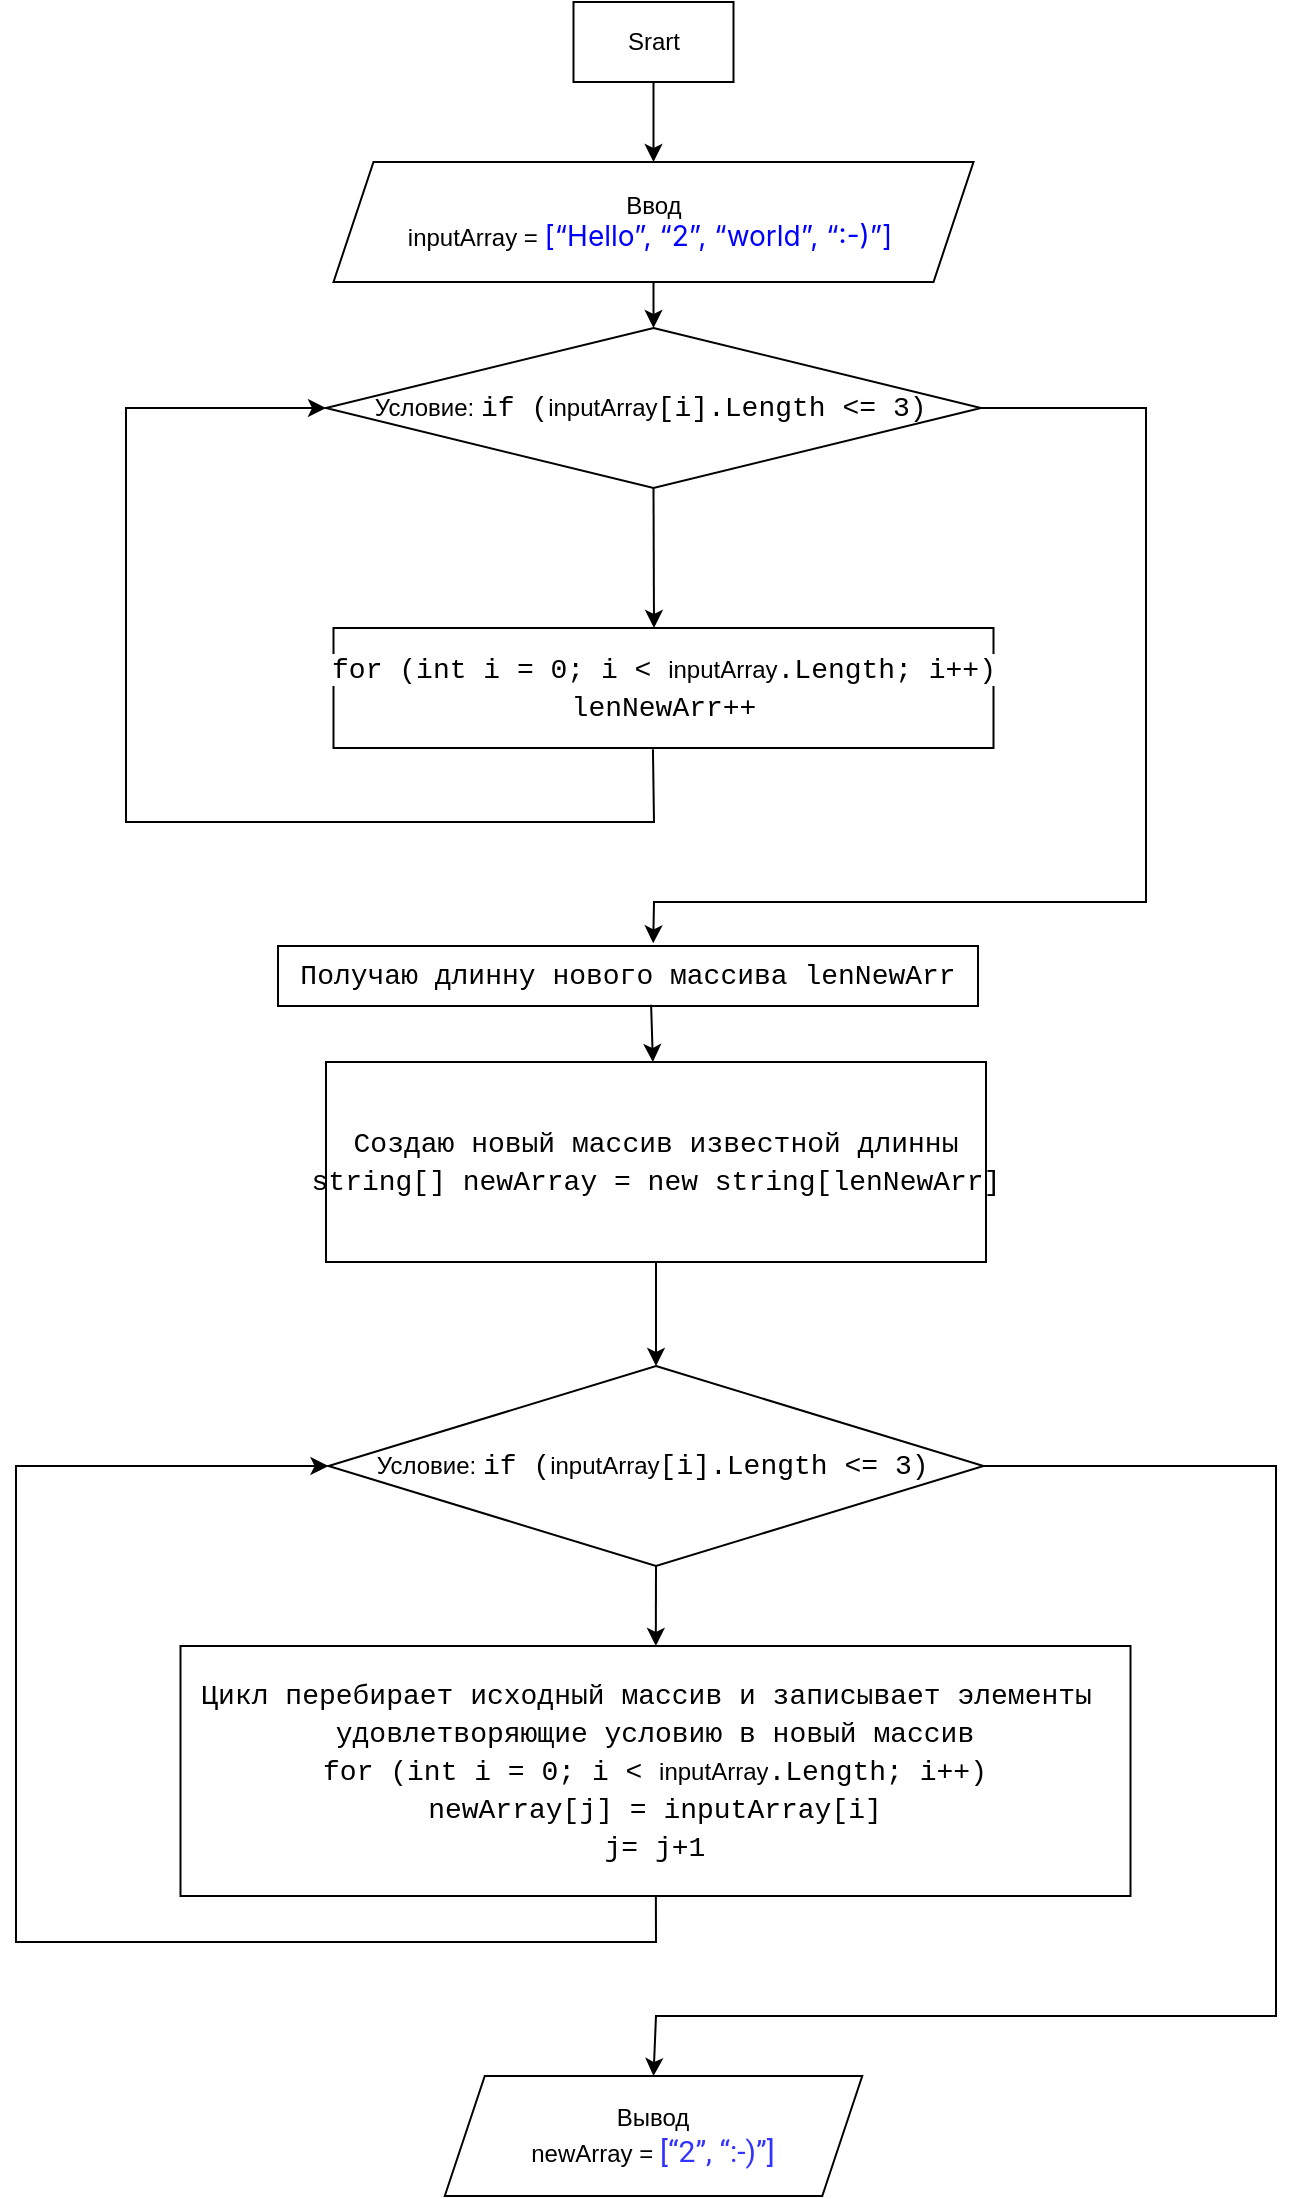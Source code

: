 <mxfile version="24.1.0" type="device">
  <diagram id="C5RBs43oDa-KdzZeNtuy" name="Page-1">
    <mxGraphModel dx="2607" dy="1535" grid="1" gridSize="10" guides="1" tooltips="1" connect="1" arrows="1" fold="1" page="1" pageScale="1" pageWidth="827" pageHeight="1169" math="0" shadow="0">
      <root>
        <mxCell id="WIyWlLk6GJQsqaUBKTNV-0" />
        <mxCell id="WIyWlLk6GJQsqaUBKTNV-1" parent="WIyWlLk6GJQsqaUBKTNV-0" />
        <mxCell id="BPMNUvIE3w2qyrpTZupS-1" value="Srart" style="rounded=0;whiteSpace=wrap;html=1;" vertex="1" parent="WIyWlLk6GJQsqaUBKTNV-1">
          <mxGeometry x="398.75" y="20" width="80" height="40" as="geometry" />
        </mxCell>
        <mxCell id="BPMNUvIE3w2qyrpTZupS-3" value="&lt;div&gt;Условие:&amp;nbsp;&lt;span style=&quot;font-family: Consolas, &amp;quot;Courier New&amp;quot;, monospace; font-size: 14px; white-space: pre;&quot;&gt;if&lt;/span&gt;&lt;span style=&quot;font-family: Consolas, &amp;quot;Courier New&amp;quot;, monospace; font-size: 14px; white-space: pre;&quot;&gt; (&lt;/span&gt;inputArray&lt;span style=&quot;font-family: Consolas, &amp;quot;Courier New&amp;quot;, monospace; font-size: 14px; white-space: pre;&quot;&gt;[&lt;/span&gt;&lt;span style=&quot;font-family: Consolas, &amp;quot;Courier New&amp;quot;, monospace; font-size: 14px; white-space: pre;&quot;&gt;i&lt;/span&gt;&lt;span style=&quot;font-family: Consolas, &amp;quot;Courier New&amp;quot;, monospace; font-size: 14px; white-space: pre;&quot;&gt;]&lt;/span&gt;&lt;span style=&quot;font-family: Consolas, &amp;quot;Courier New&amp;quot;, monospace; font-size: 14px; white-space: pre;&quot;&gt;.&lt;/span&gt;&lt;span style=&quot;font-family: Consolas, &amp;quot;Courier New&amp;quot;, monospace; font-size: 14px; white-space: pre;&quot;&gt;Length&lt;/span&gt;&lt;span style=&quot;font-family: Consolas, &amp;quot;Courier New&amp;quot;, monospace; font-size: 14px; white-space: pre;&quot;&gt; &lt;/span&gt;&lt;span style=&quot;font-family: Consolas, &amp;quot;Courier New&amp;quot;, monospace; font-size: 14px; white-space: pre;&quot;&gt;&amp;lt;=&lt;/span&gt;&lt;span style=&quot;font-family: Consolas, &amp;quot;Courier New&amp;quot;, monospace; font-size: 14px; white-space: pre;&quot;&gt; &lt;/span&gt;&lt;span style=&quot;font-family: Consolas, &amp;quot;Courier New&amp;quot;, monospace; font-size: 14px; white-space: pre;&quot;&gt;3&lt;/span&gt;&lt;span style=&quot;font-family: Consolas, &amp;quot;Courier New&amp;quot;, monospace; font-size: 14px; white-space: pre;&quot;&gt;)&lt;/span&gt;&lt;span style=&quot;background-color: initial;&quot;&gt;&amp;nbsp;&lt;/span&gt;&lt;/div&gt;" style="rhombus;whiteSpace=wrap;html=1;" vertex="1" parent="WIyWlLk6GJQsqaUBKTNV-1">
          <mxGeometry x="275" y="183" width="327.5" height="80" as="geometry" />
        </mxCell>
        <mxCell id="BPMNUvIE3w2qyrpTZupS-5" value="&lt;div style=&quot;font-family: Consolas, &amp;quot;Courier New&amp;quot;, monospace; font-size: 14px; line-height: 19px; white-space: pre;&quot;&gt;&lt;span style=&quot;background-color: rgb(255, 255, 255);&quot;&gt;for (int i = 0; i &amp;lt; &lt;/span&gt;&lt;span style=&quot;font-family: Helvetica; font-size: 12px; white-space: normal;&quot;&gt;inputArray&lt;/span&gt;&lt;span style=&quot;background-color: rgb(255, 255, 255);&quot;&gt;.Length; i++)&lt;/span&gt;&lt;/div&gt;&lt;div style=&quot;font-family: Consolas, &amp;quot;Courier New&amp;quot;, monospace; font-size: 14px; line-height: 19px; white-space: pre;&quot;&gt;&lt;div style=&quot;line-height: 19px;&quot;&gt;&lt;span style=&quot;background-color: rgb(255, 255, 255);&quot;&gt;lenNewArr++&lt;/span&gt;&lt;/div&gt;&lt;/div&gt;" style="rounded=0;whiteSpace=wrap;html=1;" vertex="1" parent="WIyWlLk6GJQsqaUBKTNV-1">
          <mxGeometry x="278.75" y="333" width="330" height="60" as="geometry" />
        </mxCell>
        <mxCell id="BPMNUvIE3w2qyrpTZupS-6" value="" style="endArrow=classic;html=1;rounded=0;exitX=0.5;exitY=1;exitDx=0;exitDy=0;" edge="1" parent="WIyWlLk6GJQsqaUBKTNV-1" source="BPMNUvIE3w2qyrpTZupS-3">
          <mxGeometry width="50" height="50" relative="1" as="geometry">
            <mxPoint x="439" y="373" as="sourcePoint" />
            <mxPoint x="439" y="333" as="targetPoint" />
          </mxGeometry>
        </mxCell>
        <mxCell id="BPMNUvIE3w2qyrpTZupS-7" value="" style="endArrow=classic;html=1;rounded=0;exitX=0.484;exitY=1.011;exitDx=0;exitDy=0;exitPerimeter=0;" edge="1" parent="WIyWlLk6GJQsqaUBKTNV-1" source="BPMNUvIE3w2qyrpTZupS-5" target="BPMNUvIE3w2qyrpTZupS-3">
          <mxGeometry width="50" height="50" relative="1" as="geometry">
            <mxPoint x="438.14" y="251.86" as="sourcePoint" />
            <mxPoint x="275" y="83" as="targetPoint" />
            <Array as="points">
              <mxPoint x="439" y="430" />
              <mxPoint x="300" y="430" />
              <mxPoint x="175" y="430" />
              <mxPoint x="175" y="223" />
            </Array>
          </mxGeometry>
        </mxCell>
        <mxCell id="BPMNUvIE3w2qyrpTZupS-8" value="" style="endArrow=classic;html=1;rounded=0;exitX=1;exitY=0.5;exitDx=0;exitDy=0;entryX=0.536;entryY=-0.044;entryDx=0;entryDy=0;entryPerimeter=0;" edge="1" parent="WIyWlLk6GJQsqaUBKTNV-1" source="BPMNUvIE3w2qyrpTZupS-3" target="BPMNUvIE3w2qyrpTZupS-12">
          <mxGeometry width="50" height="50" relative="1" as="geometry">
            <mxPoint x="575" y="423" as="sourcePoint" />
            <mxPoint x="439" y="713" as="targetPoint" />
            <Array as="points">
              <mxPoint x="685" y="223" />
              <mxPoint x="685" y="470" />
              <mxPoint x="439" y="470" />
            </Array>
          </mxGeometry>
        </mxCell>
        <mxCell id="BPMNUvIE3w2qyrpTZupS-9" value="" style="endArrow=classic;html=1;rounded=0;exitX=0.5;exitY=1;exitDx=0;exitDy=0;entryX=0.5;entryY=0;entryDx=0;entryDy=0;" edge="1" parent="WIyWlLk6GJQsqaUBKTNV-1" source="BPMNUvIE3w2qyrpTZupS-10" target="BPMNUvIE3w2qyrpTZupS-3">
          <mxGeometry width="50" height="50" relative="1" as="geometry">
            <mxPoint x="438.75" y="180" as="sourcePoint" />
            <mxPoint x="605" y="240" as="targetPoint" />
          </mxGeometry>
        </mxCell>
        <mxCell id="BPMNUvIE3w2qyrpTZupS-10" value="&lt;div&gt;Ввод&lt;/div&gt;inputArray&amp;nbsp;=&amp;nbsp;&lt;span style=&quot;background-color: initial; font-family: -apple-system, BlinkMacSystemFont, &amp;quot;Segoe WPC&amp;quot;, &amp;quot;Segoe UI&amp;quot;, system-ui, Ubuntu, &amp;quot;Droid Sans&amp;quot;, sans-serif; font-size: 14px; text-align: start;&quot;&gt;&lt;font color=&quot;#0000ff&quot;&gt;[“Hello”, “2”, “world”, “:-)”]&lt;/font&gt;&lt;/span&gt;&lt;span style=&quot;background-color: initial; color: rgb(204, 204, 204); font-family: -apple-system, BlinkMacSystemFont, &amp;quot;Segoe WPC&amp;quot;, &amp;quot;Segoe UI&amp;quot;, system-ui, Ubuntu, &amp;quot;Droid Sans&amp;quot;, sans-serif; font-size: 14px; text-align: start;&quot;&gt;&amp;nbsp;&lt;/span&gt;" style="shape=parallelogram;perimeter=parallelogramPerimeter;whiteSpace=wrap;html=1;fixedSize=1;" vertex="1" parent="WIyWlLk6GJQsqaUBKTNV-1">
          <mxGeometry x="278.75" y="100" width="320" height="60" as="geometry" />
        </mxCell>
        <mxCell id="BPMNUvIE3w2qyrpTZupS-11" value="" style="endArrow=classic;html=1;rounded=0;exitX=0.5;exitY=1;exitDx=0;exitDy=0;entryX=0.5;entryY=0;entryDx=0;entryDy=0;" edge="1" parent="WIyWlLk6GJQsqaUBKTNV-1" source="BPMNUvIE3w2qyrpTZupS-1" target="BPMNUvIE3w2qyrpTZupS-10">
          <mxGeometry width="50" height="50" relative="1" as="geometry">
            <mxPoint x="415" y="110" as="sourcePoint" />
            <mxPoint x="555" y="70" as="targetPoint" />
          </mxGeometry>
        </mxCell>
        <mxCell id="BPMNUvIE3w2qyrpTZupS-12" value="&lt;span style=&quot;font-family: Consolas, &amp;quot;Courier New&amp;quot;, monospace; font-size: 14px; white-space: pre; background-color: rgb(255, 255, 255);&quot;&gt;Получаю длинну нового массива lenNewArr&lt;/span&gt;" style="rounded=0;whiteSpace=wrap;html=1;" vertex="1" parent="WIyWlLk6GJQsqaUBKTNV-1">
          <mxGeometry x="251" y="492" width="350" height="30" as="geometry" />
        </mxCell>
        <mxCell id="BPMNUvIE3w2qyrpTZupS-13" value="&lt;div&gt;Условие:&amp;nbsp;&lt;span style=&quot;font-family: Consolas, &amp;quot;Courier New&amp;quot;, monospace; font-size: 14px; white-space: pre;&quot;&gt;if&lt;/span&gt;&lt;span style=&quot;font-family: Consolas, &amp;quot;Courier New&amp;quot;, monospace; font-size: 14px; white-space: pre;&quot;&gt; (&lt;/span&gt;inputArray&lt;span style=&quot;font-family: Consolas, &amp;quot;Courier New&amp;quot;, monospace; font-size: 14px; white-space: pre;&quot;&gt;[&lt;/span&gt;&lt;span style=&quot;font-family: Consolas, &amp;quot;Courier New&amp;quot;, monospace; font-size: 14px; white-space: pre;&quot;&gt;i&lt;/span&gt;&lt;span style=&quot;font-family: Consolas, &amp;quot;Courier New&amp;quot;, monospace; font-size: 14px; white-space: pre;&quot;&gt;]&lt;/span&gt;&lt;span style=&quot;font-family: Consolas, &amp;quot;Courier New&amp;quot;, monospace; font-size: 14px; white-space: pre;&quot;&gt;.&lt;/span&gt;&lt;span style=&quot;font-family: Consolas, &amp;quot;Courier New&amp;quot;, monospace; font-size: 14px; white-space: pre;&quot;&gt;Length&lt;/span&gt;&lt;span style=&quot;font-family: Consolas, &amp;quot;Courier New&amp;quot;, monospace; font-size: 14px; white-space: pre;&quot;&gt; &lt;/span&gt;&lt;span style=&quot;font-family: Consolas, &amp;quot;Courier New&amp;quot;, monospace; font-size: 14px; white-space: pre;&quot;&gt;&amp;lt;=&lt;/span&gt;&lt;span style=&quot;font-family: Consolas, &amp;quot;Courier New&amp;quot;, monospace; font-size: 14px; white-space: pre;&quot;&gt; &lt;/span&gt;&lt;span style=&quot;font-family: Consolas, &amp;quot;Courier New&amp;quot;, monospace; font-size: 14px; white-space: pre;&quot;&gt;3&lt;/span&gt;&lt;span style=&quot;font-family: Consolas, &amp;quot;Courier New&amp;quot;, monospace; font-size: 14px; white-space: pre;&quot;&gt;)&lt;/span&gt;&lt;span style=&quot;background-color: initial;&quot;&gt;&amp;nbsp;&lt;/span&gt;&lt;/div&gt;" style="rhombus;whiteSpace=wrap;html=1;" vertex="1" parent="WIyWlLk6GJQsqaUBKTNV-1">
          <mxGeometry x="276.25" y="702" width="327.5" height="100" as="geometry" />
        </mxCell>
        <mxCell id="BPMNUvIE3w2qyrpTZupS-14" value="" style="endArrow=classic;html=1;rounded=0;exitX=0.533;exitY=0.98;exitDx=0;exitDy=0;exitPerimeter=0;" edge="1" parent="WIyWlLk6GJQsqaUBKTNV-1" source="BPMNUvIE3w2qyrpTZupS-12" target="BPMNUvIE3w2qyrpTZupS-15">
          <mxGeometry width="50" height="50" relative="1" as="geometry">
            <mxPoint x="400" y="522" as="sourcePoint" />
            <mxPoint x="450" y="472" as="targetPoint" />
          </mxGeometry>
        </mxCell>
        <mxCell id="BPMNUvIE3w2qyrpTZupS-15" value="&lt;div style=&quot;font-family: Consolas, &amp;quot;Courier New&amp;quot;, monospace; font-size: 14px; line-height: 19px; white-space: pre;&quot;&gt;Создаю новый массив известной длинны&lt;/div&gt;&lt;div style=&quot;font-family: Consolas, &amp;quot;Courier New&amp;quot;, monospace; font-size: 14px; line-height: 19px; white-space: pre;&quot;&gt;string[] newArray = new string[lenNewArr]&lt;/div&gt;" style="rounded=0;whiteSpace=wrap;html=1;" vertex="1" parent="WIyWlLk6GJQsqaUBKTNV-1">
          <mxGeometry x="275" y="550" width="330" height="100" as="geometry" />
        </mxCell>
        <mxCell id="BPMNUvIE3w2qyrpTZupS-16" value="&lt;div style=&quot;font-family: Consolas, &amp;quot;Courier New&amp;quot;, monospace; font-size: 14px; line-height: 19px; white-space: pre;&quot;&gt;&lt;span style=&quot;background-color: rgb(255, 255, 255);&quot;&gt;Цикл перебирает исходный массив и записывает элементы &lt;/span&gt;&lt;/div&gt;&lt;div style=&quot;font-family: Consolas, &amp;quot;Courier New&amp;quot;, monospace; font-size: 14px; line-height: 19px; white-space: pre;&quot;&gt;&lt;span style=&quot;background-color: rgb(255, 255, 255);&quot;&gt;удовлетворяющие условию в новый массив&lt;/span&gt;&lt;/div&gt;&lt;div style=&quot;font-family: Consolas, &amp;quot;Courier New&amp;quot;, monospace; font-size: 14px; line-height: 19px; white-space: pre;&quot;&gt;&lt;span style=&quot;background-color: rgb(255, 255, 255);&quot;&gt;for (int i = 0; i &amp;lt; &lt;/span&gt;&lt;span style=&quot;font-family: Helvetica; font-size: 12px; white-space: normal;&quot;&gt;inputArray&lt;/span&gt;&lt;span style=&quot;background-color: rgb(255, 255, 255);&quot;&gt;.Length; i++)&lt;/span&gt;&lt;/div&gt;&lt;div style=&quot;font-family: Consolas, &amp;quot;Courier New&amp;quot;, monospace; font-size: 14px; line-height: 19px; white-space: pre;&quot;&gt;&lt;div style=&quot;line-height: 19px;&quot;&gt;&lt;span style=&quot;background-color: rgb(255, 255, 255);&quot;&gt;newArray[j] = inputArray[i]&lt;/span&gt;&lt;/div&gt;&lt;div style=&quot;line-height: 19px;&quot;&gt;&lt;span style=&quot;background-color: rgb(255, 255, 255);&quot;&gt;j= j+1&lt;/span&gt;&lt;/div&gt;&lt;/div&gt;" style="rounded=0;whiteSpace=wrap;html=1;" vertex="1" parent="WIyWlLk6GJQsqaUBKTNV-1">
          <mxGeometry x="202.25" y="842" width="475" height="125" as="geometry" />
        </mxCell>
        <mxCell id="BPMNUvIE3w2qyrpTZupS-17" value="" style="endArrow=classic;html=1;rounded=0;exitX=0.5;exitY=1;exitDx=0;exitDy=0;" edge="1" parent="WIyWlLk6GJQsqaUBKTNV-1" source="BPMNUvIE3w2qyrpTZupS-13" target="BPMNUvIE3w2qyrpTZupS-16">
          <mxGeometry width="50" height="50" relative="1" as="geometry">
            <mxPoint x="640" y="712" as="sourcePoint" />
            <mxPoint x="690" y="662" as="targetPoint" />
          </mxGeometry>
        </mxCell>
        <mxCell id="BPMNUvIE3w2qyrpTZupS-18" value="" style="endArrow=classic;html=1;rounded=0;entryX=0;entryY=0.5;entryDx=0;entryDy=0;" edge="1" parent="WIyWlLk6GJQsqaUBKTNV-1" source="BPMNUvIE3w2qyrpTZupS-16" target="BPMNUvIE3w2qyrpTZupS-13">
          <mxGeometry width="50" height="50" relative="1" as="geometry">
            <mxPoint x="440" y="970" as="sourcePoint" />
            <mxPoint x="690" y="662" as="targetPoint" />
            <Array as="points">
              <mxPoint x="440" y="990" />
              <mxPoint x="120" y="990" />
              <mxPoint x="120" y="752" />
            </Array>
          </mxGeometry>
        </mxCell>
        <mxCell id="BPMNUvIE3w2qyrpTZupS-19" value="Вывод&lt;div&gt;newArray =&amp;nbsp;&lt;span style=&quot;background-color: rgb(255, 255, 255); font-family: Onest, Roboto, &amp;quot;San Francisco&amp;quot;, &amp;quot;Helvetica Neue&amp;quot;, Helvetica, Arial; font-size: 15px; text-align: start;&quot;&gt;&lt;font color=&quot;#3333ff&quot;&gt;[“2”, “:-)”]&lt;/font&gt;&lt;/span&gt;&lt;/div&gt;" style="shape=parallelogram;perimeter=parallelogramPerimeter;whiteSpace=wrap;html=1;fixedSize=1;" vertex="1" parent="WIyWlLk6GJQsqaUBKTNV-1">
          <mxGeometry x="334.38" y="1057" width="208.75" height="60" as="geometry" />
        </mxCell>
        <mxCell id="BPMNUvIE3w2qyrpTZupS-20" value="" style="endArrow=classic;html=1;rounded=0;exitX=1;exitY=0.5;exitDx=0;exitDy=0;entryX=0.5;entryY=0;entryDx=0;entryDy=0;" edge="1" parent="WIyWlLk6GJQsqaUBKTNV-1" source="BPMNUvIE3w2qyrpTZupS-13" target="BPMNUvIE3w2qyrpTZupS-19">
          <mxGeometry width="50" height="50" relative="1" as="geometry">
            <mxPoint x="560" y="937" as="sourcePoint" />
            <mxPoint x="610" y="887" as="targetPoint" />
            <Array as="points">
              <mxPoint x="750" y="752" />
              <mxPoint x="750" y="1027" />
              <mxPoint x="440" y="1027" />
            </Array>
          </mxGeometry>
        </mxCell>
        <mxCell id="BPMNUvIE3w2qyrpTZupS-22" value="" style="endArrow=classic;html=1;rounded=0;entryX=0.5;entryY=0;entryDx=0;entryDy=0;exitX=0.5;exitY=1;exitDx=0;exitDy=0;" edge="1" parent="WIyWlLk6GJQsqaUBKTNV-1" source="BPMNUvIE3w2qyrpTZupS-15" target="BPMNUvIE3w2qyrpTZupS-13">
          <mxGeometry width="50" height="50" relative="1" as="geometry">
            <mxPoint x="370" y="630" as="sourcePoint" />
            <mxPoint x="420" y="580" as="targetPoint" />
          </mxGeometry>
        </mxCell>
      </root>
    </mxGraphModel>
  </diagram>
</mxfile>
